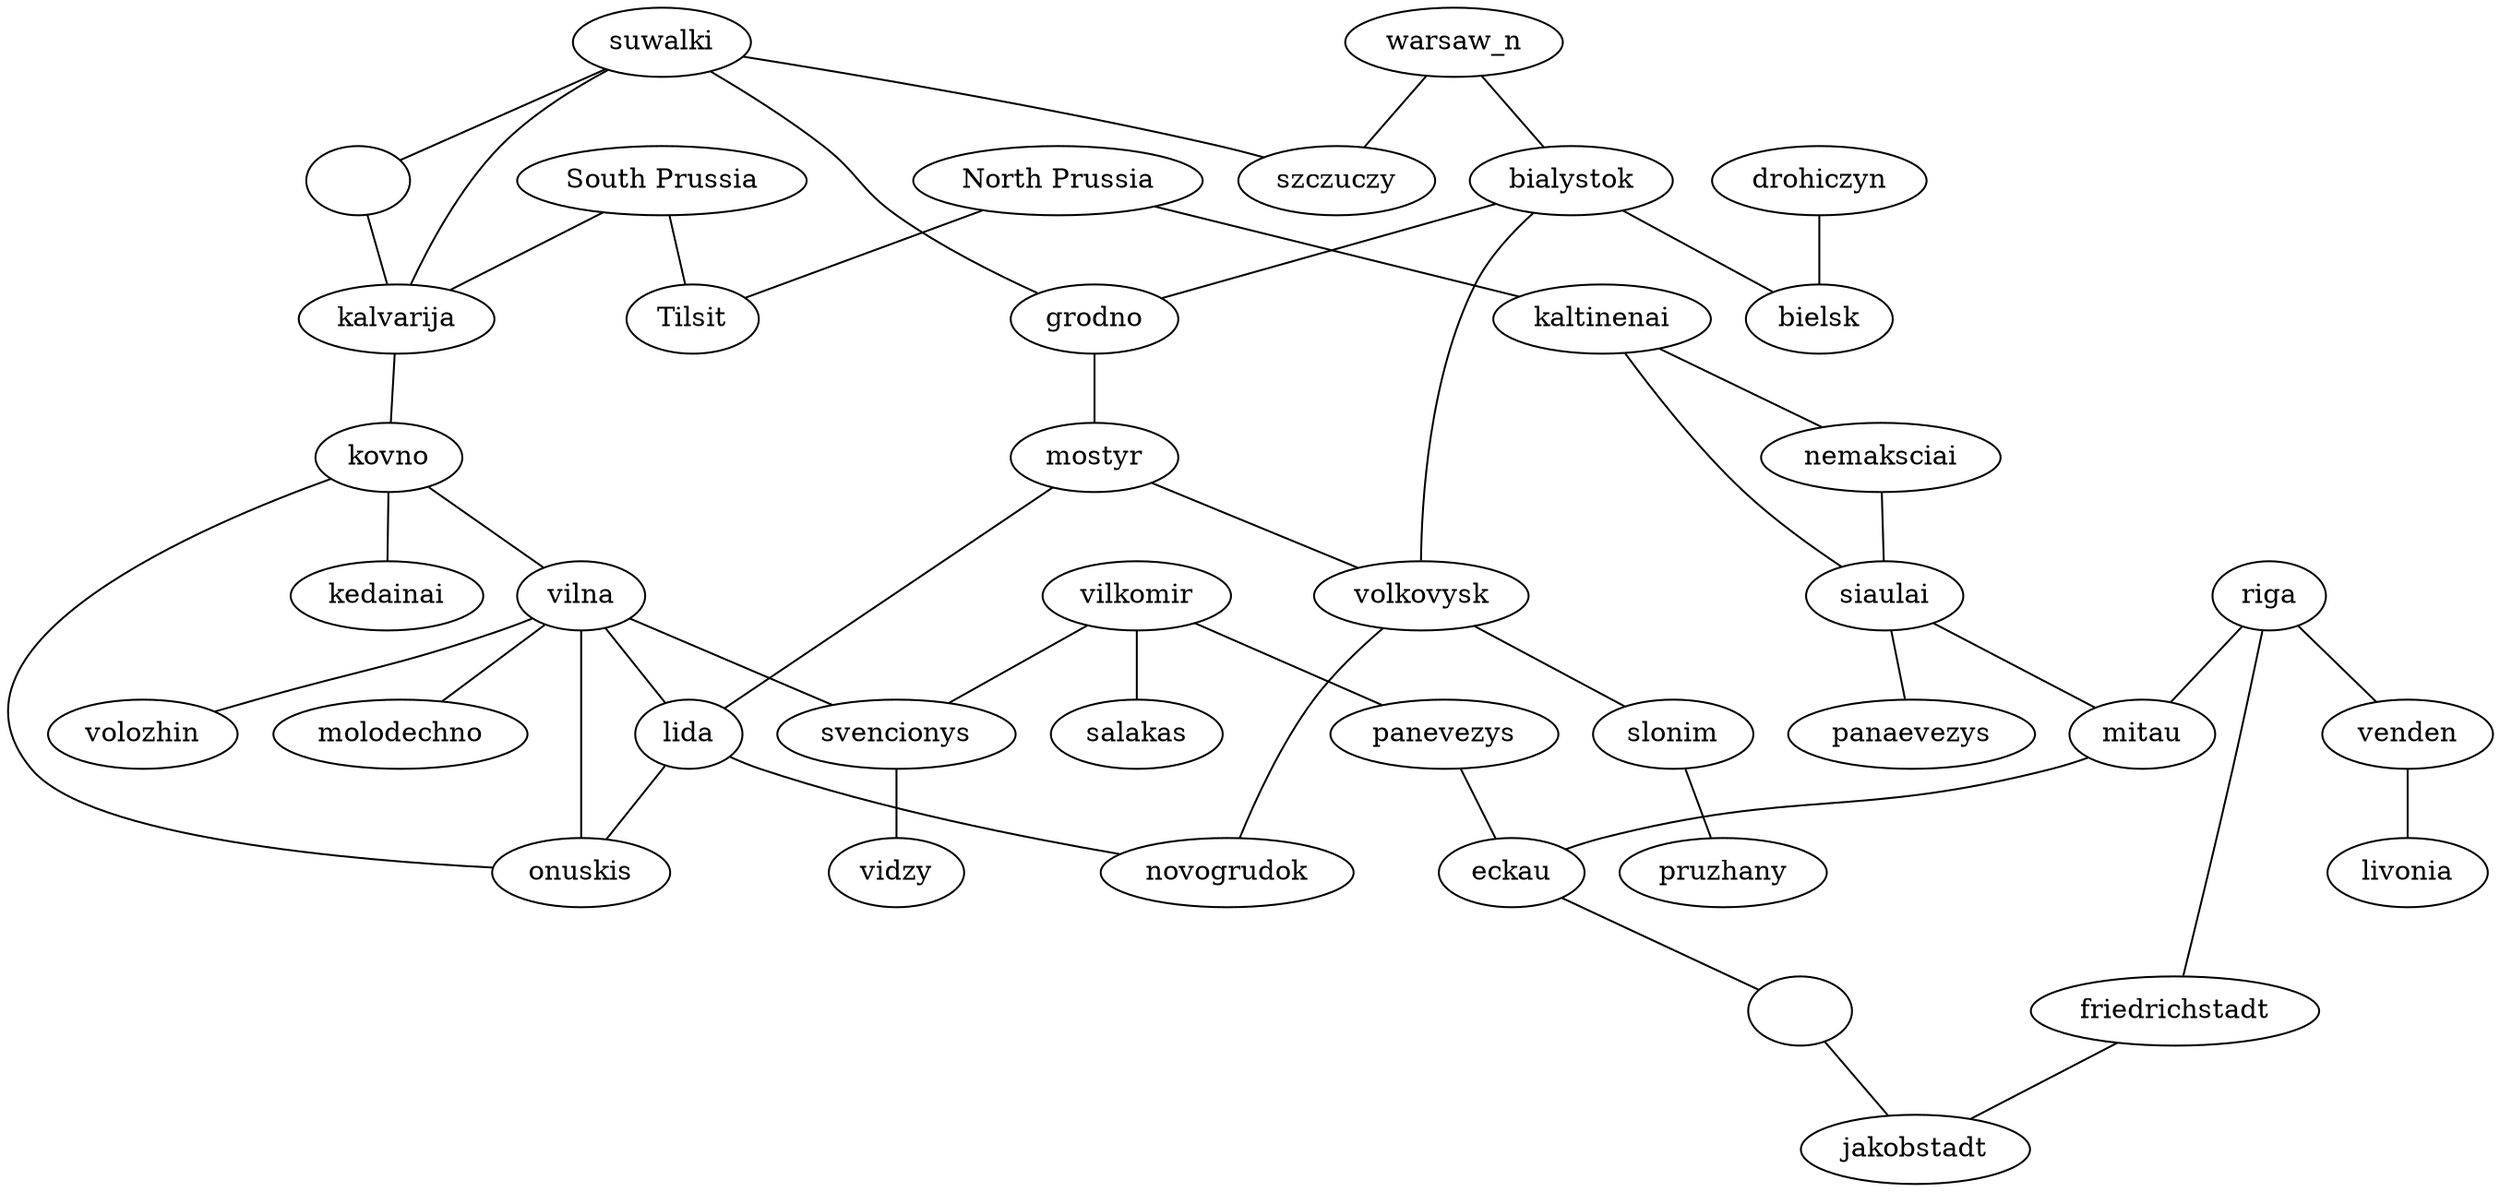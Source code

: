 
// dot1812/map.dot

strict graph {

  prussia_n [label="North Prussia"];
  prussia_s [label="South Prussia"];
  tilsit [label="Tilsit"];
  suwalki_e [label=""];
  eckau_e [label=""];

  prussia_n -- tilsit;
  prussia_n -- kaltinenai;
  kaltinenai -- nemaksciai;
  nemaksciai -- siaulai;
  kaltinenai -- siaulai;
  siaulai -- mitau;
  siaulai -- panaevezys;
  riga -- mitau;
  mitau -- eckau;
  prussia_s -- tilsit;
  prussia_s -- kalvarija;
  suwalki -- kalvarija;
  suwalki -- szczuczy;
  suwalki -- suwalki_e;
  suwalki_e -- kalvarija;
  warsaw_n -- szczuczy;
  warsaw_n -- bialystok;
  bialystok -- bielsk;
  drohiczyn -- bielsk;
  bialystok -- volkovysk;
  mostyr -- volkovysk;
  bialystok -- grodno;
  suwalki -- grodno;
  grodno -- mostyr;
  mostyr -- lida;
  lida -- novogrudok;
  lida -- onuskis;
  volkovysk -- novogrudok;
  volkovysk -- slonim -- pruzhany;
  kalvarija -- kovno;
  kovno -- kedainai;
  kovno -- onuskis;
  kovno -- vilna;
  vilna -- onuskis;
  vilna -- lida;
  vilna -- volozhin;
  vilna -- molodechno;
  vilna -- svencionys;
  svencionys -- vidzy;
  vilkomir -- svencionys;
  vilkomir -- salakas;
  vilkomir -- panevezys;
  panevezys -- eckau;
  eckau -- eckau_e;
  eckau_e -- jakobstadt;
  riga -- friedrichstadt -- jakobstadt;
  riga -- venden;
  venden -- livonia;
}
